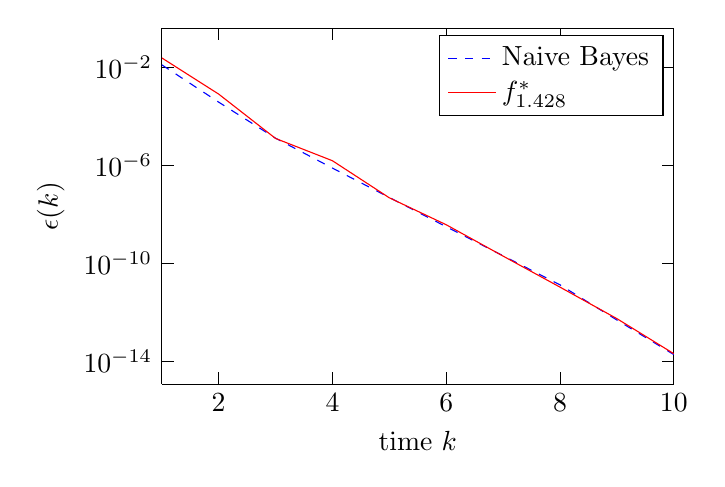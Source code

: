 % This file was created by matlab2tikz.
%
%The latest updates can be retrieved from
%  http://www.mathworks.com/matlabcentral/fileexchange/22022-matlab2tikz-matlab2tikz
%where you can also make suggestions and rate matlab2tikz.
%
\begin{tikzpicture}

\begin{axis}[%
width=2.56in,
height=1.78in,
at={(0.758in,0.481in)},
scale only axis,
separate axis lines,
every outer x axis line/.append style={black},
every x tick label/.append style={font=\color{black}},
every x tick/.append style={black},
xmin=1,
xmax=10,
xlabel={time $k$},
every outer y axis line/.append style={black},
every y tick label/.append style={font=\color{black}},
every y tick/.append style={black},
ylabel={$\epsilon(k)$},
ymode=log,
axis background/.style={fill=white},
legend style={legend cell align=left, align=left, draw=black}
]
\addplot [color=blue,dashed]
  table[row sep=crcr]{%
1	1.308e-02\\
2	3.921e-04\\
3	1.32e-05\\
4	7.945e-07\\
5	5.012e-08\\
6	3.202e-09\\
7	2.082e-10\\
8	1.357e-11\\
9	4.971e-13\\
10	1.93e-14\\
};
\addlegendentry{Naive Bayes}
%\addplot [color=blue]
%  table[row sep=crcr]{%
%1	2.503e-02\\
%2	3.859e-04\\
%3	1.319e-05\\
%4	7.863e-07\\
%5	4.968e-08\\
%6	3.202e-09\\
%7	2.083e-10\\
%8	1.362e-11\\
%9	4.979e-13\\
%10	1.938e-14\\
%};
%\addlegendentry{$z_1=0.714$}
\addplot [color=red]
  table[row sep=crcr]{%
1	2.507e-02\\
2	8.349e-04\\
3	1.29e-05\\
4	1.584e-06\\
5	4.856e-08\\
6	3.857e-09\\
7	2.021e-10\\
8	1.094e-11\\
9	5.66e-13\\
10	2.099e-14\\
};
\addlegendentry{$f_{1.428}^*$}

\end{axis}
\end{tikzpicture}%

